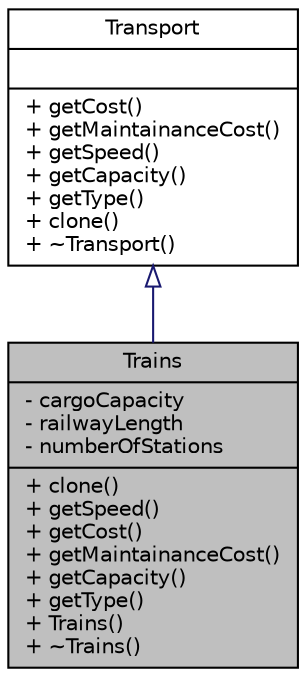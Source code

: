 digraph "Trains"
{
 // LATEX_PDF_SIZE
  edge [fontname="Helvetica",fontsize="10",labelfontname="Helvetica",labelfontsize="10"];
  node [fontname="Helvetica",fontsize="10",shape=record];
  Node1 [label="{Trains\n|- cargoCapacity\l- railwayLength\l- numberOfStations\l|+ clone()\l+ getSpeed()\l+ getCost()\l+ getMaintainanceCost()\l+ getCapacity()\l+ getType()\l+ Trains()\l+ ~Trains()\l}",height=0.2,width=0.4,color="black", fillcolor="grey75", style="filled", fontcolor="black",tooltip="A concrete implementation of the Transport class representing a train."];
  Node2 -> Node1 [dir="back",color="midnightblue",fontsize="10",style="solid",arrowtail="onormal",fontname="Helvetica"];
  Node2 [label="{Transport\n||+ getCost()\l+ getMaintainanceCost()\l+ getSpeed()\l+ getCapacity()\l+ getType()\l+ clone()\l+ ~Transport()\l}",height=0.2,width=0.4,color="black", fillcolor="white", style="filled",URL="$classTransport.html",tooltip="Abstract class representing a generic transport."];
}

